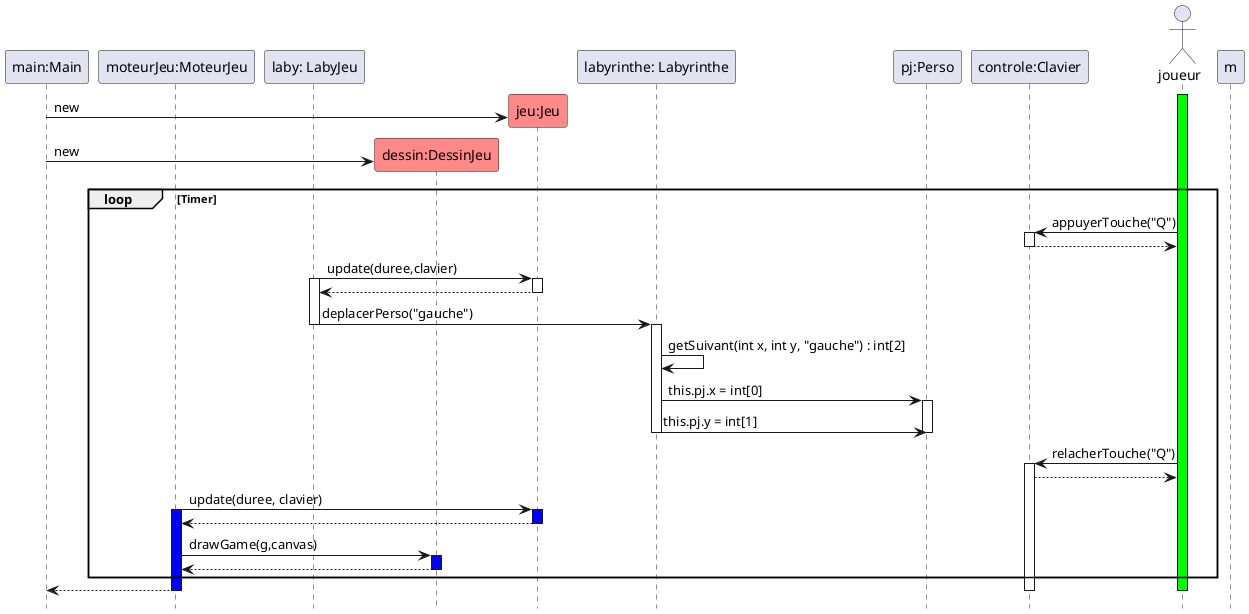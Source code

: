 @startuml
hide footbox

participant "main:Main" as main
participant "moteurJeu:MoteurJeu" as moteurJeu
participant "laby: LabyJeu" as l
participant "dessin:DessinJeu" as r #FF8888
participant "jeu:Jeu" as game #FF8888
participant "labyrinthe: Labyrinthe" as lab
participant "pj:Perso" as p
participant "controle:Clavier" as c
actor "joueur" as j

activate j #00FF00

create game
main-> game : new
create r
main-> r :new

loop Timer
j -> c : appuyerTouche("Q")
activate c
c --> j
deactivate c


l -> game : update(duree,clavier)
activate l
activate game
game --> l
deactivate game

l -> lab : deplacerPerso("gauche")
deactivate l
activate lab
lab -> lab : getSuivant(int x, int y, "gauche") : int[2]


lab -> p : this.pj.x = int[0]
activate p
lab -> p : this.pj.y = int[1]
deactivate p
deactivate lab

j -> c : relacherTouche("Q")
activate c
c --> j


moteurJeu -> game : update(duree, clavier)
activate moteurJeu #0000FF
activate game #0000FF

moteurJeu <-- game
deactivate game

moteurJeu -> r : drawGame(g,canvas)
activate r #0000FF

moteurJeu <-- r
deactivate r

end

main<-- moteurJeu
deactivate moteurJeu
deactivate c
deactivate l
deactivate m
deactivate j

@enduml